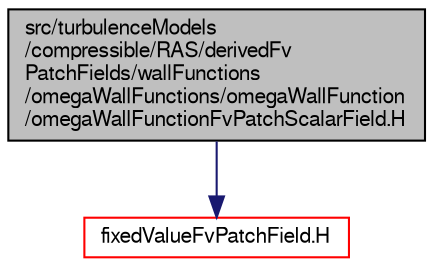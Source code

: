 digraph "src/turbulenceModels/compressible/RAS/derivedFvPatchFields/wallFunctions/omegaWallFunctions/omegaWallFunction/omegaWallFunctionFvPatchScalarField.H"
{
  bgcolor="transparent";
  edge [fontname="FreeSans",fontsize="10",labelfontname="FreeSans",labelfontsize="10"];
  node [fontname="FreeSans",fontsize="10",shape=record];
  Node0 [label="src/turbulenceModels\l/compressible/RAS/derivedFv\lPatchFields/wallFunctions\l/omegaWallFunctions/omegaWallFunction\l/omegaWallFunctionFvPatchScalarField.H",height=0.2,width=0.4,color="black", fillcolor="grey75", style="filled", fontcolor="black"];
  Node0 -> Node1 [color="midnightblue",fontsize="10",style="solid",fontname="FreeSans"];
  Node1 [label="fixedValueFvPatchField.H",height=0.2,width=0.4,color="red",URL="$a01478.html"];
}

